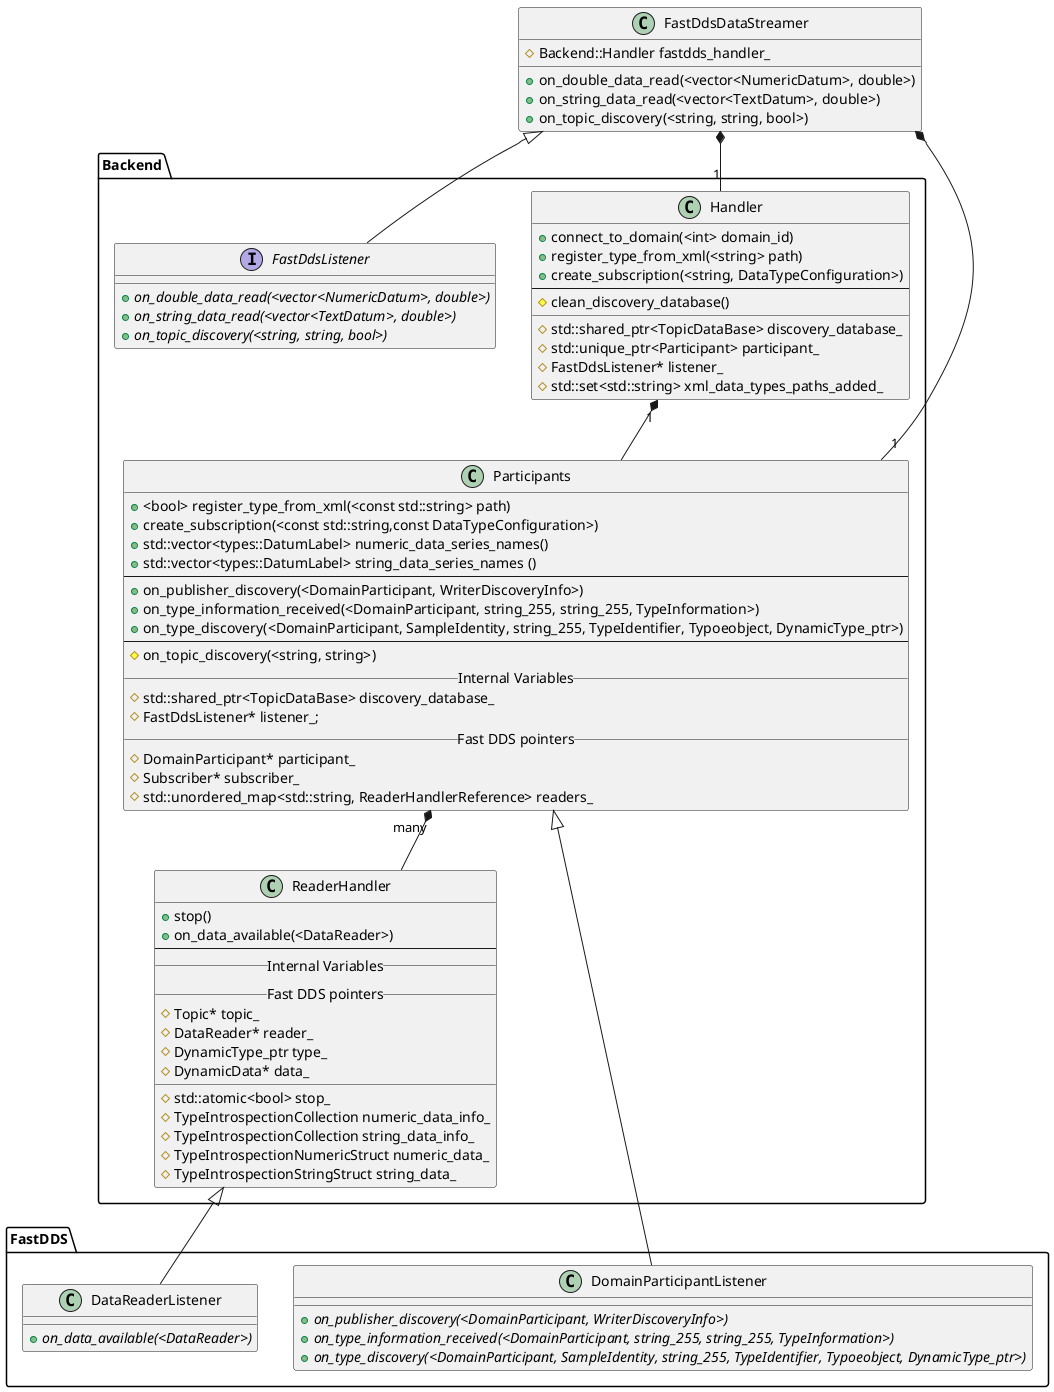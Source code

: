 @startuml

' ---------------------------------------------------------

class FastDdsDataStreamer
{
    + on_double_data_read(<vector<NumericDatum>, double>)
    + on_string_data_read(<vector<TextDatum>, double>)
    + on_topic_discovery(<string, string, bool>)
    # Backend::Handler fastdds_handler_
}


' ---------------------------------------------------------
package Backend
{

class Handler
{
    + connect_to_domain(<int> domain_id)
    + register_type_from_xml(<string> path)
    + create_subscription(<string, DataTypeConfiguration>)
    --
    # clean_discovery_database()
    __
    # std::shared_ptr<TopicDataBase> discovery_database_
    # std::unique_ptr<Participant> participant_
    # FastDdsListener* listener_
    # std::set<std::string> xml_data_types_paths_added_
}

class Participants
{
    + <bool> register_type_from_xml(<const std::string> path)
    + create_subscription(<const std::string,const DataTypeConfiguration>)
    + std::vector<types::DatumLabel> numeric_data_series_names()
    + std::vector<types::DatumLabel> string_data_series_names ()
    --
    + on_publisher_discovery(<DomainParticipant, WriterDiscoveryInfo>)
    + on_type_information_received(<DomainParticipant, string_255, string_255, TypeInformation>)
    + on_type_discovery(<DomainParticipant, SampleIdentity, string_255, TypeIdentifier, Typoeobject, DynamicType_ptr>)
    --
    # on_topic_discovery(<string, string>)
    __ Internal Variables  __
    # std::shared_ptr<TopicDataBase> discovery_database_
    # FastDdsListener* listener_;
    __ Fast DDS pointers  __
    # DomainParticipant* participant_
    # Subscriber* subscriber_
    # std::unordered_map<std::string, ReaderHandlerReference> readers_
}

class ReaderHandler
{
    + stop()
    + on_data_available(<DataReader>)
    --
    __ Internal Variables __
    __ Fast DDS pointers __
    # Topic* topic_
    # DataReader* reader_
    # DynamicType_ptr type_
    # DynamicData* data_
    __
    # std::atomic<bool> stop_
    # TypeIntrospectionCollection numeric_data_info_
    # TypeIntrospectionCollection string_data_info_
    # TypeIntrospectionNumericStruct numeric_data_
    # TypeIntrospectionStringStruct string_data_
}

interface FastDdsListener
{
    + {abstract} on_double_data_read(<vector<NumericDatum>, double>)
    + {abstract} on_string_data_read(<vector<TextDatum>, double>)
    + {abstract} on_topic_discovery(<string, string, bool>)
}

FastDdsDataStreamer <|-- FastDdsListener
FastDdsDataStreamer *-- "1" Handler
FastDdsDataStreamer *-- "1" Participants
Handler "1" *-- Participants
Participants "many" *-- ReaderHandler

}

' ---------------------------------------------------------

package FastDDS
{
    class DomainParticipantListener
    {
        + {abstract} on_publisher_discovery(<DomainParticipant, WriterDiscoveryInfo>)
        + {abstract} on_type_information_received(<DomainParticipant, string_255, string_255, TypeInformation>)
        + {abstract} on_type_discovery(<DomainParticipant, SampleIdentity, string_255, TypeIdentifier, Typoeobject, DynamicType_ptr>)
    }

    class DataReaderListener
    {
        + {abstract} on_data_available(<DataReader>)
    }

    ReaderHandler <|-- DataReaderListener
    Participants <|-- DomainParticipantListener
}
@enduml